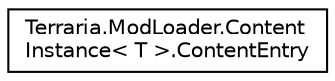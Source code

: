 digraph "Graphical Class Hierarchy"
{
 // LATEX_PDF_SIZE
  edge [fontname="Helvetica",fontsize="10",labelfontname="Helvetica",labelfontsize="10"];
  node [fontname="Helvetica",fontsize="10",shape=record];
  rankdir="LR";
  Node0 [label="Terraria.ModLoader.Content\lInstance\< T \>.ContentEntry",height=0.2,width=0.4,color="black", fillcolor="white", style="filled",URL="$class_terraria_1_1_mod_loader_1_1_content_instance_1_1_content_entry.html",tooltip=" "];
}
